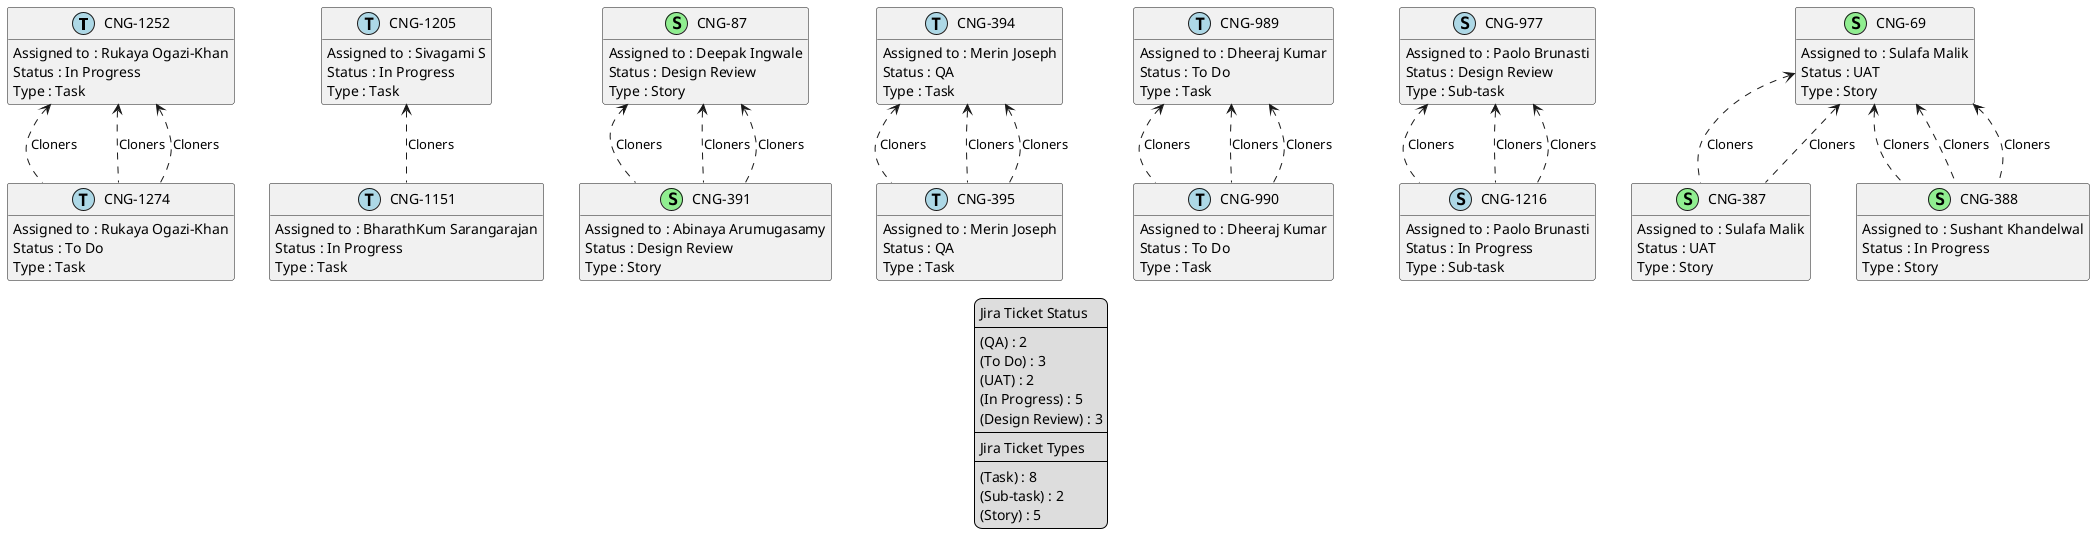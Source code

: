 @startuml
'https://plantuml.com/class-diagram

' GENERATE CLASS DIAGRAM ===========
' Generated at    : Mon Apr 15 14:04:21 CEST 2024

hide empty members

legend
Jira Ticket Status
----
(QA) : 2
(To Do) : 3
(UAT) : 2
(In Progress) : 5
(Design Review) : 3
----
Jira Ticket Types
----
(Task) : 8
(Sub-task) : 2
(Story) : 5
end legend


' Tickets =======
class "CNG-1252" << (T,lightblue) >> {
  Assigned to : Rukaya Ogazi-Khan
  Status : In Progress
  Type : Task
}

class "CNG-1274" << (T,lightblue) >> {
  Assigned to : Rukaya Ogazi-Khan
  Status : To Do
  Type : Task
}

class "CNG-1151" << (T,lightblue) >> {
  Assigned to : BharathKum Sarangarajan
  Status : In Progress
  Type : Task
}

class "CNG-391" << (S,lightgreen) >> {
  Assigned to : Abinaya Arumugasamy
  Status : Design Review
  Type : Story
}

class "CNG-394" << (T,lightblue) >> {
  Assigned to : Merin Joseph
  Status : QA
  Type : Task
}

class "CNG-990" << (T,lightblue) >> {
  Assigned to : Dheeraj Kumar
  Status : To Do
  Type : Task
}

class "CNG-395" << (T,lightblue) >> {
  Assigned to : Merin Joseph
  Status : QA
  Type : Task
}

class "CNG-989" << (T,lightblue) >> {
  Assigned to : Dheeraj Kumar
  Status : To Do
  Type : Task
}

class "CNG-87" << (S,lightgreen) >> {
  Assigned to : Deepak Ingwale
  Status : Design Review
  Type : Story
}

class "CNG-977" << (S,lightblue) >> {
  Assigned to : Paolo Brunasti
  Status : Design Review
  Type : Sub-task
}

class "CNG-69" << (S,lightgreen) >> {
  Assigned to : Sulafa Malik
  Status : UAT
  Type : Story
}

class "CNG-387" << (S,lightgreen) >> {
  Assigned to : Sulafa Malik
  Status : UAT
  Type : Story
}

class "CNG-1205" << (T,lightblue) >> {
  Assigned to : Sivagami S
  Status : In Progress
  Type : Task
}

class "CNG-1216" << (S,lightblue) >> {
  Assigned to : Paolo Brunasti
  Status : In Progress
  Type : Sub-task
}

class "CNG-388" << (S,lightgreen) >> {
  Assigned to : Sushant Khandelwal
  Status : In Progress
  Type : Story
}



' Links =======
"CNG-1205" <.. "CNG-1151" : Cloners
"CNG-977" <.. "CNG-1216" : Cloners
"CNG-977" <.. "CNG-1216" : Cloners
"CNG-977" <.. "CNG-1216" : Cloners
"CNG-989" <.. "CNG-990" : Cloners
"CNG-989" <.. "CNG-990" : Cloners
"CNG-989" <.. "CNG-990" : Cloners
"CNG-69" <.. "CNG-388" : Cloners
"CNG-69" <.. "CNG-388" : Cloners
"CNG-69" <.. "CNG-387" : Cloners
"CNG-69" <.. "CNG-388" : Cloners
"CNG-69" <.. "CNG-387" : Cloners
"CNG-394" <.. "CNG-395" : Cloners
"CNG-394" <.. "CNG-395" : Cloners
"CNG-394" <.. "CNG-395" : Cloners
"CNG-1252" <.. "CNG-1274" : Cloners
"CNG-1252" <.. "CNG-1274" : Cloners
"CNG-1252" <.. "CNG-1274" : Cloners
"CNG-87" <.. "CNG-391" : Cloners
"CNG-87" <.. "CNG-391" : Cloners
"CNG-87" <.. "CNG-391" : Cloners


@enduml
